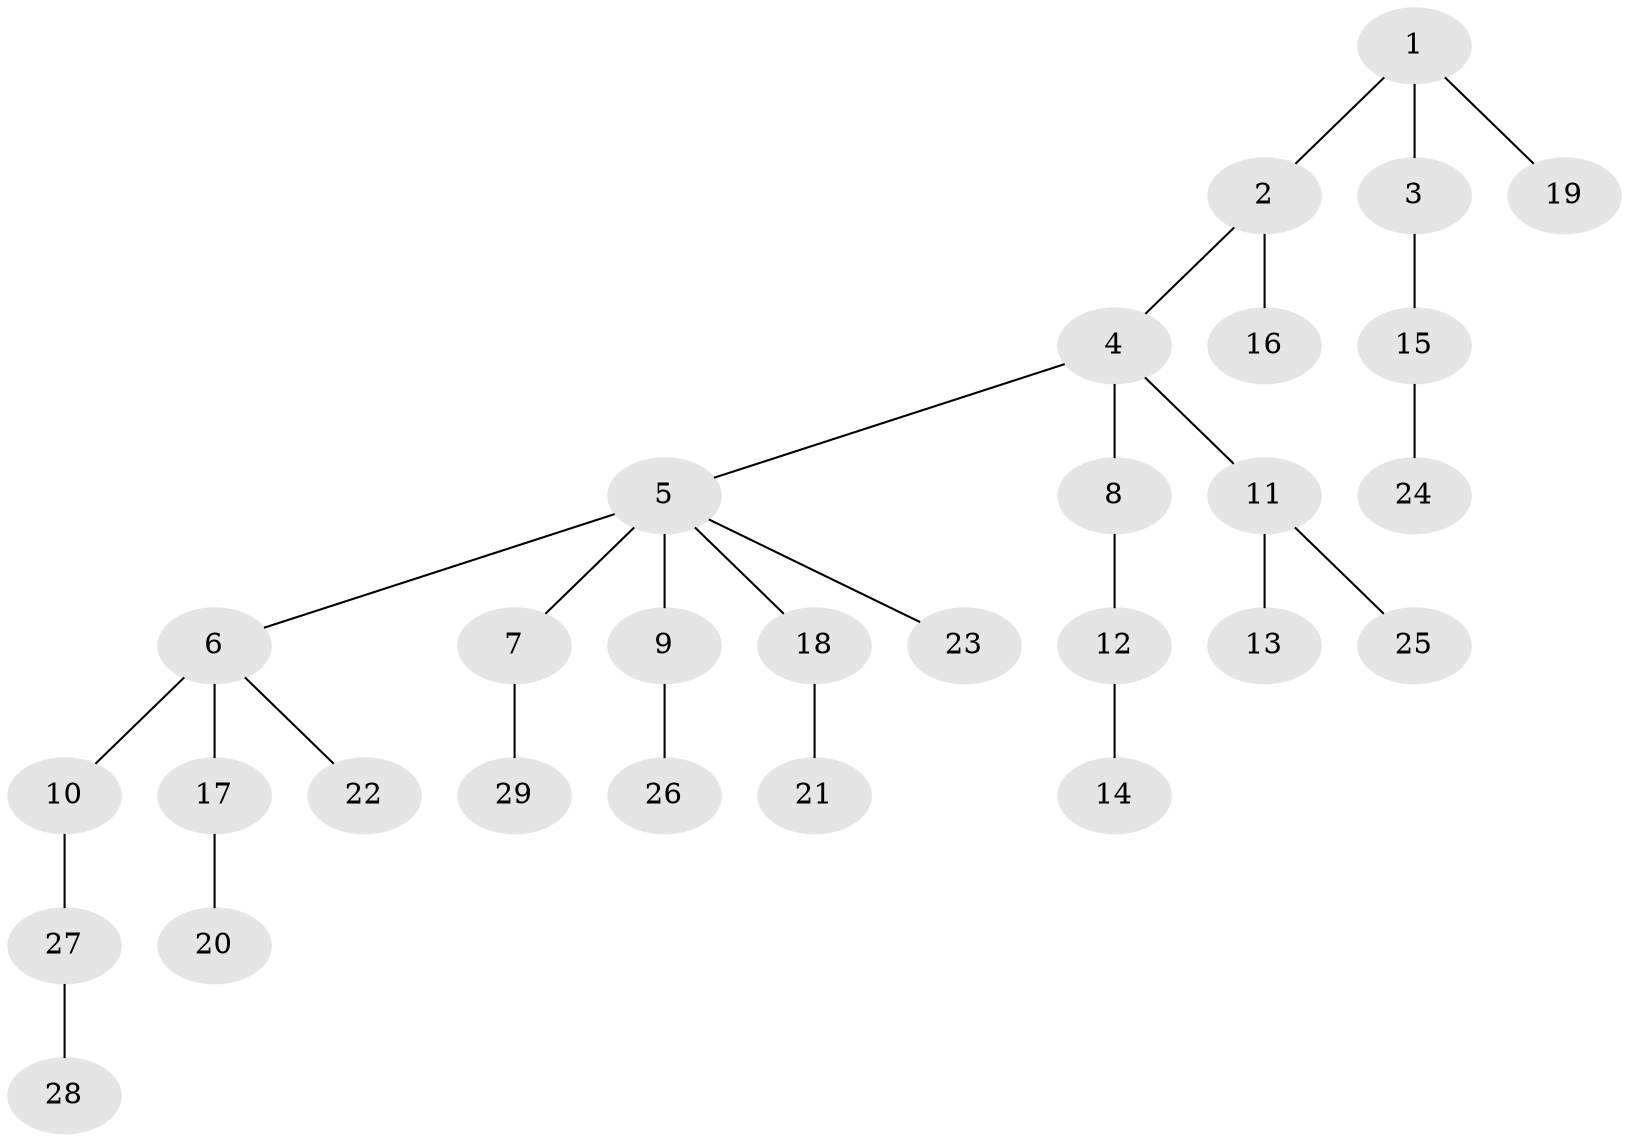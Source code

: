 // original degree distribution, {4: 0.09090909090909091, 3: 0.12727272727272726, 1: 0.4727272727272727, 9: 0.01818181818181818, 2: 0.2909090909090909}
// Generated by graph-tools (version 1.1) at 2025/51/03/04/25 22:51:29]
// undirected, 29 vertices, 28 edges
graph export_dot {
  node [color=gray90,style=filled];
  1;
  2;
  3;
  4;
  5;
  6;
  7;
  8;
  9;
  10;
  11;
  12;
  13;
  14;
  15;
  16;
  17;
  18;
  19;
  20;
  21;
  22;
  23;
  24;
  25;
  26;
  27;
  28;
  29;
  1 -- 2 [weight=1.0];
  1 -- 3 [weight=1.0];
  1 -- 19 [weight=1.0];
  2 -- 4 [weight=1.0];
  2 -- 16 [weight=1.0];
  3 -- 15 [weight=1.0];
  4 -- 5 [weight=1.0];
  4 -- 8 [weight=2.0];
  4 -- 11 [weight=1.0];
  5 -- 6 [weight=1.0];
  5 -- 7 [weight=1.0];
  5 -- 9 [weight=3.0];
  5 -- 18 [weight=1.0];
  5 -- 23 [weight=1.0];
  6 -- 10 [weight=1.0];
  6 -- 17 [weight=2.0];
  6 -- 22 [weight=1.0];
  7 -- 29 [weight=1.0];
  8 -- 12 [weight=1.0];
  9 -- 26 [weight=1.0];
  10 -- 27 [weight=1.0];
  11 -- 13 [weight=1.0];
  11 -- 25 [weight=1.0];
  12 -- 14 [weight=2.0];
  15 -- 24 [weight=1.0];
  17 -- 20 [weight=1.0];
  18 -- 21 [weight=1.0];
  27 -- 28 [weight=1.0];
}
